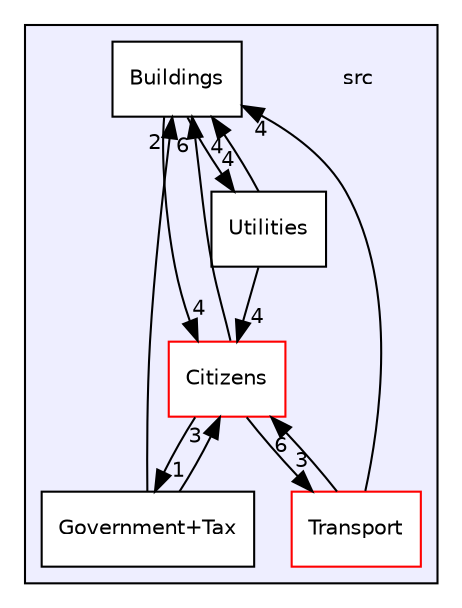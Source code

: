 digraph "src" {
  compound=true
  node [ fontsize="10", fontname="Helvetica"];
  edge [ labelfontsize="10", labelfontname="Helvetica"];
  subgraph clusterdir_68267d1309a1af8e8297ef4c3efbcdba {
    graph [ bgcolor="#eeeeff", pencolor="black", label="" URL="dir_68267d1309a1af8e8297ef4c3efbcdba.html"];
    dir_68267d1309a1af8e8297ef4c3efbcdba [shape=plaintext label="src"];
  dir_72e3e6afd7dac6edbd74222a41943123 [shape=box label="Buildings" fillcolor="white" style="filled" URL="dir_72e3e6afd7dac6edbd74222a41943123.html"];
  dir_b3280085a459050633bb0b3bfa44e340 [shape=box label="Citizens" fillcolor="white" style="filled" color="red" URL="dir_b3280085a459050633bb0b3bfa44e340.html"];
  dir_d8bd213551b1cdf5fbc485b578c9f921 [shape=box label="Government+Tax" fillcolor="white" style="filled" URL="dir_d8bd213551b1cdf5fbc485b578c9f921.html"];
  dir_a424be9c04c54fb66361ff8db17b7a64 [shape=box label="Transport" fillcolor="white" style="filled" color="red" URL="dir_a424be9c04c54fb66361ff8db17b7a64.html"];
  dir_ff383ddf1aa4eab0c4ce7910366d05a5 [shape=box label="Utilities" fillcolor="white" style="filled" URL="dir_ff383ddf1aa4eab0c4ce7910366d05a5.html"];
  }
  dir_a424be9c04c54fb66361ff8db17b7a64->dir_72e3e6afd7dac6edbd74222a41943123 [headlabel="4", labeldistance=1.5 headhref="dir_000225_000221.html"];
  dir_a424be9c04c54fb66361ff8db17b7a64->dir_b3280085a459050633bb0b3bfa44e340 [headlabel="6", labeldistance=1.5 headhref="dir_000225_000222.html"];
  dir_b3280085a459050633bb0b3bfa44e340->dir_72e3e6afd7dac6edbd74222a41943123 [headlabel="6", labeldistance=1.5 headhref="dir_000222_000221.html"];
  dir_b3280085a459050633bb0b3bfa44e340->dir_a424be9c04c54fb66361ff8db17b7a64 [headlabel="3", labeldistance=1.5 headhref="dir_000222_000225.html"];
  dir_b3280085a459050633bb0b3bfa44e340->dir_d8bd213551b1cdf5fbc485b578c9f921 [headlabel="1", labeldistance=1.5 headhref="dir_000222_000224.html"];
  dir_d8bd213551b1cdf5fbc485b578c9f921->dir_72e3e6afd7dac6edbd74222a41943123 [headlabel="2", labeldistance=1.5 headhref="dir_000224_000221.html"];
  dir_d8bd213551b1cdf5fbc485b578c9f921->dir_b3280085a459050633bb0b3bfa44e340 [headlabel="3", labeldistance=1.5 headhref="dir_000224_000222.html"];
  dir_ff383ddf1aa4eab0c4ce7910366d05a5->dir_72e3e6afd7dac6edbd74222a41943123 [headlabel="4", labeldistance=1.5 headhref="dir_000229_000221.html"];
  dir_ff383ddf1aa4eab0c4ce7910366d05a5->dir_b3280085a459050633bb0b3bfa44e340 [headlabel="4", labeldistance=1.5 headhref="dir_000229_000222.html"];
  dir_72e3e6afd7dac6edbd74222a41943123->dir_b3280085a459050633bb0b3bfa44e340 [headlabel="4", labeldistance=1.5 headhref="dir_000221_000222.html"];
  dir_72e3e6afd7dac6edbd74222a41943123->dir_ff383ddf1aa4eab0c4ce7910366d05a5 [headlabel="4", labeldistance=1.5 headhref="dir_000221_000229.html"];
}
